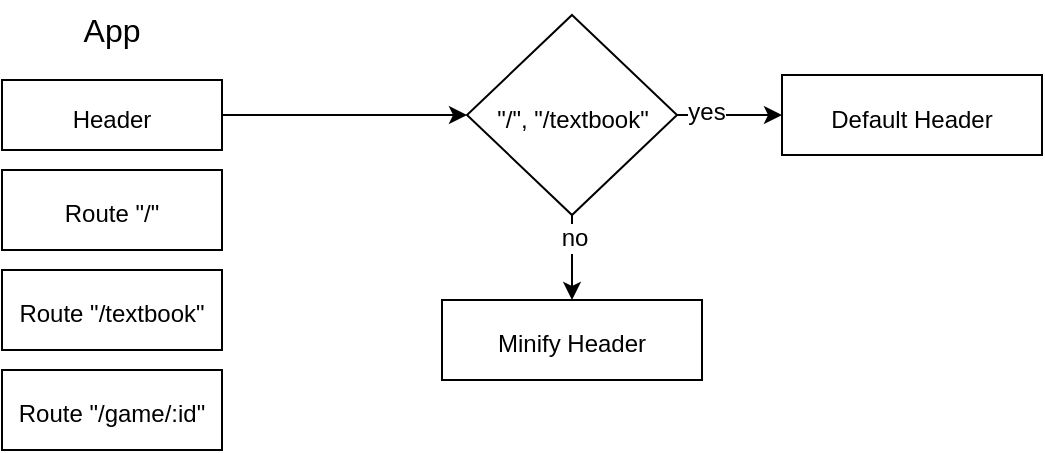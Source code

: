 <mxfile version="20.3.2" type="device"><diagram id="C5RBs43oDa-KdzZeNtuy" name="Page-1"><mxGraphModel dx="748" dy="424" grid="1" gridSize="10" guides="1" tooltips="1" connect="1" arrows="1" fold="1" page="1" pageScale="1" pageWidth="827" pageHeight="1169" math="0" shadow="0"><root><mxCell id="WIyWlLk6GJQsqaUBKTNV-0"/><mxCell id="WIyWlLk6GJQsqaUBKTNV-1" parent="WIyWlLk6GJQsqaUBKTNV-0"/><mxCell id="eJgX-iKKLpMYUjJzRUVP-21" value="&lt;span style=&quot;font-size: 16px;&quot;&gt;App&lt;/span&gt;" style="text;html=1;strokeColor=none;fillColor=none;align=center;verticalAlign=middle;whiteSpace=wrap;rounded=0;strokeWidth=3;" vertex="1" parent="WIyWlLk6GJQsqaUBKTNV-1"><mxGeometry x="50" y="20" width="110" height="30" as="geometry"/></mxCell><mxCell id="eJgX-iKKLpMYUjJzRUVP-22" value="&lt;font style=&quot;font-size: 12px;&quot;&gt;Route &quot;/&quot;&lt;/font&gt;" style="rounded=0;whiteSpace=wrap;html=1;strokeWidth=1;fontSize=16;" vertex="1" parent="WIyWlLk6GJQsqaUBKTNV-1"><mxGeometry x="50" y="105" width="110" height="40" as="geometry"/></mxCell><mxCell id="eJgX-iKKLpMYUjJzRUVP-23" value="&lt;font style=&quot;font-size: 12px;&quot;&gt;Route &quot;/textbook&quot;&lt;/font&gt;" style="rounded=0;whiteSpace=wrap;html=1;strokeWidth=1;fontSize=16;" vertex="1" parent="WIyWlLk6GJQsqaUBKTNV-1"><mxGeometry x="50" y="155" width="110" height="40" as="geometry"/></mxCell><mxCell id="eJgX-iKKLpMYUjJzRUVP-27" value="&lt;font style=&quot;font-size: 12px;&quot;&gt;Route &quot;/game/:id&quot;&lt;/font&gt;" style="rounded=0;whiteSpace=wrap;html=1;strokeWidth=1;fontSize=16;" vertex="1" parent="WIyWlLk6GJQsqaUBKTNV-1"><mxGeometry x="50" y="205" width="110" height="40" as="geometry"/></mxCell><mxCell id="eJgX-iKKLpMYUjJzRUVP-29" value="&lt;font style=&quot;font-size: 12px;&quot;&gt;Header&lt;/font&gt;" style="rounded=0;whiteSpace=wrap;html=1;strokeWidth=1;fontSize=16;" vertex="1" parent="WIyWlLk6GJQsqaUBKTNV-1"><mxGeometry x="50" y="60" width="110" height="35" as="geometry"/></mxCell><mxCell id="eJgX-iKKLpMYUjJzRUVP-30" value="&lt;font style=&quot;font-size: 12px;&quot;&gt;&quot;/&quot;, &quot;/textbook&quot;&lt;/font&gt;" style="rhombus;whiteSpace=wrap;html=1;strokeWidth=1;fontSize=16;" vertex="1" parent="WIyWlLk6GJQsqaUBKTNV-1"><mxGeometry x="282.5" y="27.5" width="105" height="100" as="geometry"/></mxCell><mxCell id="eJgX-iKKLpMYUjJzRUVP-31" value="" style="endArrow=classic;html=1;rounded=0;fontSize=16;exitX=1;exitY=0.5;exitDx=0;exitDy=0;entryX=0;entryY=0.5;entryDx=0;entryDy=0;" edge="1" parent="WIyWlLk6GJQsqaUBKTNV-1" source="eJgX-iKKLpMYUjJzRUVP-29" target="eJgX-iKKLpMYUjJzRUVP-30"><mxGeometry width="50" height="50" relative="1" as="geometry"><mxPoint x="200" y="160" as="sourcePoint"/><mxPoint x="250" y="110" as="targetPoint"/></mxGeometry></mxCell><mxCell id="eJgX-iKKLpMYUjJzRUVP-33" value="&lt;font style=&quot;font-size: 12px;&quot;&gt;Minify Header&lt;/font&gt;" style="rounded=0;whiteSpace=wrap;html=1;strokeWidth=1;fontSize=16;" vertex="1" parent="WIyWlLk6GJQsqaUBKTNV-1"><mxGeometry x="270" y="170" width="130" height="40" as="geometry"/></mxCell><mxCell id="eJgX-iKKLpMYUjJzRUVP-34" value="&lt;font style=&quot;font-size: 12px;&quot;&gt;Default Header&lt;/font&gt;" style="rounded=0;whiteSpace=wrap;html=1;strokeWidth=1;fontSize=16;" vertex="1" parent="WIyWlLk6GJQsqaUBKTNV-1"><mxGeometry x="440" y="57.5" width="130" height="40" as="geometry"/></mxCell><mxCell id="eJgX-iKKLpMYUjJzRUVP-35" value="" style="endArrow=classic;html=1;rounded=0;fontSize=16;exitX=1;exitY=0.5;exitDx=0;exitDy=0;entryX=0;entryY=0.5;entryDx=0;entryDy=0;" edge="1" parent="WIyWlLk6GJQsqaUBKTNV-1" source="eJgX-iKKLpMYUjJzRUVP-30" target="eJgX-iKKLpMYUjJzRUVP-34"><mxGeometry width="50" height="50" relative="1" as="geometry"><mxPoint x="370" y="140" as="sourcePoint"/><mxPoint x="420" y="90" as="targetPoint"/></mxGeometry></mxCell><mxCell id="eJgX-iKKLpMYUjJzRUVP-37" value="yes" style="edgeLabel;html=1;align=center;verticalAlign=middle;resizable=0;points=[];fontSize=12;" vertex="1" connectable="0" parent="eJgX-iKKLpMYUjJzRUVP-35"><mxGeometry x="-0.456" y="2" relative="1" as="geometry"><mxPoint as="offset"/></mxGeometry></mxCell><mxCell id="eJgX-iKKLpMYUjJzRUVP-36" value="" style="endArrow=classic;html=1;rounded=0;fontSize=16;exitX=0.5;exitY=1;exitDx=0;exitDy=0;entryX=0.5;entryY=0;entryDx=0;entryDy=0;" edge="1" parent="WIyWlLk6GJQsqaUBKTNV-1" source="eJgX-iKKLpMYUjJzRUVP-30" target="eJgX-iKKLpMYUjJzRUVP-33"><mxGeometry width="50" height="50" relative="1" as="geometry"><mxPoint x="370" y="140" as="sourcePoint"/><mxPoint x="420" y="90" as="targetPoint"/></mxGeometry></mxCell><mxCell id="eJgX-iKKLpMYUjJzRUVP-38" value="no" style="edgeLabel;html=1;align=center;verticalAlign=middle;resizable=0;points=[];fontSize=12;" vertex="1" connectable="0" parent="eJgX-iKKLpMYUjJzRUVP-36"><mxGeometry x="-0.49" y="1" relative="1" as="geometry"><mxPoint as="offset"/></mxGeometry></mxCell></root></mxGraphModel></diagram></mxfile>